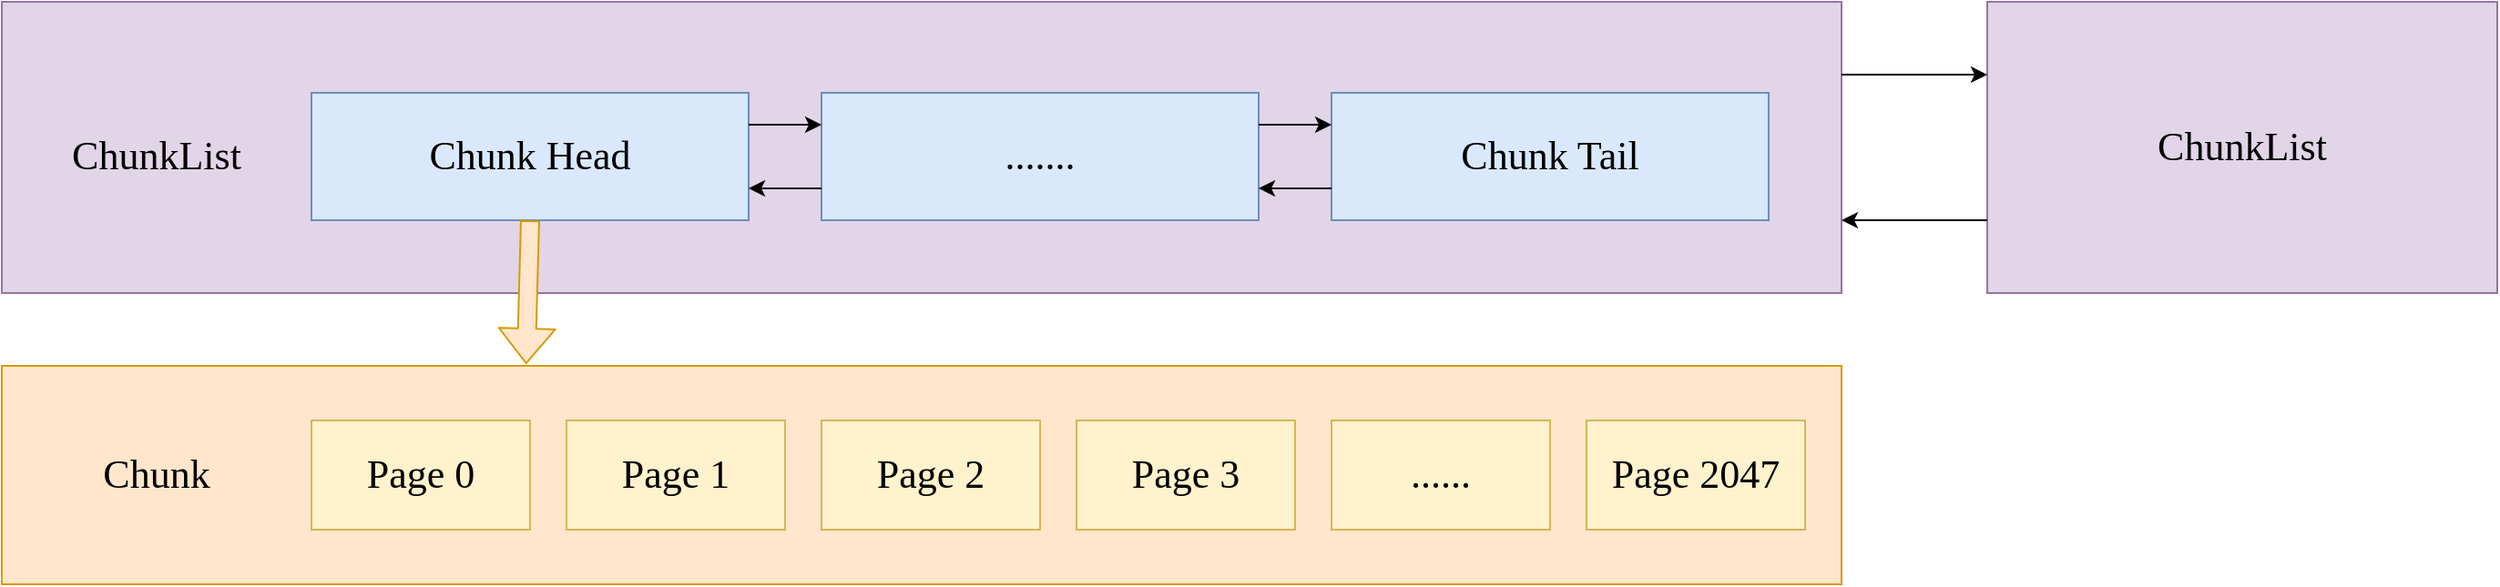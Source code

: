 <mxfile version="13.9.5" type="device"><diagram id="6stpHoZ3kOxAG43WA8uj" name="第 1 页"><mxGraphModel dx="2105" dy="961" grid="1" gridSize="10" guides="1" tooltips="1" connect="1" arrows="1" fold="1" page="1" pageScale="1" pageWidth="827" pageHeight="1169" math="0" shadow="0"><root><mxCell id="0"/><mxCell id="1" parent="0"/><mxCell id="Uq4eSuAbyful_xUQzfdy-4" value="" style="rounded=0;whiteSpace=wrap;html=1;fontFamily=Comic Sans MS;fontSize=22;fillColor=#e1d5e7;strokeColor=#9673a6;" vertex="1" parent="1"><mxGeometry x="-90" y="220" width="1010" height="160" as="geometry"/></mxCell><mxCell id="Uq4eSuAbyful_xUQzfdy-1" value="Chunk Head" style="rounded=0;whiteSpace=wrap;html=1;fontSize=22;fontFamily=Comic Sans MS;fillColor=#dae8fc;strokeColor=#6c8ebf;" vertex="1" parent="1"><mxGeometry x="80" y="270" width="240" height="70" as="geometry"/></mxCell><mxCell id="Uq4eSuAbyful_xUQzfdy-2" value="......." style="rounded=0;whiteSpace=wrap;html=1;fontSize=22;fontFamily=Comic Sans MS;fillColor=#dae8fc;strokeColor=#6c8ebf;" vertex="1" parent="1"><mxGeometry x="360" y="270" width="240" height="70" as="geometry"/></mxCell><mxCell id="Uq4eSuAbyful_xUQzfdy-3" value="Chunk Tail" style="rounded=0;whiteSpace=wrap;html=1;fontSize=22;fontFamily=Comic Sans MS;fillColor=#dae8fc;strokeColor=#6c8ebf;" vertex="1" parent="1"><mxGeometry x="640" y="270" width="240" height="70" as="geometry"/></mxCell><mxCell id="Uq4eSuAbyful_xUQzfdy-5" value="ChunkList" style="text;html=1;strokeColor=none;fillColor=none;align=center;verticalAlign=middle;whiteSpace=wrap;rounded=0;fontFamily=Comic Sans MS;fontSize=22;" vertex="1" parent="1"><mxGeometry x="-60" y="275" width="110" height="60" as="geometry"/></mxCell><mxCell id="Uq4eSuAbyful_xUQzfdy-6" value="" style="endArrow=classic;html=1;fontFamily=Comic Sans MS;fontSize=22;exitX=1;exitY=0.25;exitDx=0;exitDy=0;entryX=0;entryY=0.25;entryDx=0;entryDy=0;" edge="1" parent="1" source="Uq4eSuAbyful_xUQzfdy-1" target="Uq4eSuAbyful_xUQzfdy-2"><mxGeometry width="50" height="50" relative="1" as="geometry"><mxPoint x="200" y="550" as="sourcePoint"/><mxPoint x="250" y="500" as="targetPoint"/></mxGeometry></mxCell><mxCell id="Uq4eSuAbyful_xUQzfdy-7" value="" style="endArrow=classic;html=1;fontFamily=Comic Sans MS;fontSize=22;exitX=1;exitY=0.25;exitDx=0;exitDy=0;entryX=0;entryY=0.25;entryDx=0;entryDy=0;" edge="1" parent="1" source="Uq4eSuAbyful_xUQzfdy-2" target="Uq4eSuAbyful_xUQzfdy-3"><mxGeometry width="50" height="50" relative="1" as="geometry"><mxPoint x="390" y="500" as="sourcePoint"/><mxPoint x="440" y="450" as="targetPoint"/></mxGeometry></mxCell><mxCell id="Uq4eSuAbyful_xUQzfdy-8" value="" style="endArrow=classic;html=1;fontFamily=Comic Sans MS;fontSize=22;entryX=1;entryY=0.75;entryDx=0;entryDy=0;exitX=0;exitY=0.75;exitDx=0;exitDy=0;" edge="1" parent="1" source="Uq4eSuAbyful_xUQzfdy-2" target="Uq4eSuAbyful_xUQzfdy-1"><mxGeometry width="50" height="50" relative="1" as="geometry"><mxPoint x="300" y="480" as="sourcePoint"/><mxPoint x="350" y="430" as="targetPoint"/></mxGeometry></mxCell><mxCell id="Uq4eSuAbyful_xUQzfdy-9" value="" style="endArrow=classic;html=1;fontFamily=Comic Sans MS;fontSize=22;entryX=1;entryY=0.75;entryDx=0;entryDy=0;exitX=0;exitY=0.75;exitDx=0;exitDy=0;" edge="1" parent="1" source="Uq4eSuAbyful_xUQzfdy-3" target="Uq4eSuAbyful_xUQzfdy-2"><mxGeometry width="50" height="50" relative="1" as="geometry"><mxPoint x="440" y="480" as="sourcePoint"/><mxPoint x="490" y="430" as="targetPoint"/></mxGeometry></mxCell><mxCell id="Uq4eSuAbyful_xUQzfdy-10" value="ChunkList" style="rounded=0;whiteSpace=wrap;html=1;fontFamily=Comic Sans MS;fontSize=22;fillColor=#e1d5e7;strokeColor=#9673a6;" vertex="1" parent="1"><mxGeometry x="1000" y="220" width="280" height="160" as="geometry"/></mxCell><mxCell id="Uq4eSuAbyful_xUQzfdy-11" value="" style="endArrow=classic;html=1;fontFamily=Comic Sans MS;fontSize=22;exitX=1;exitY=0.25;exitDx=0;exitDy=0;entryX=0;entryY=0.25;entryDx=0;entryDy=0;" edge="1" parent="1" source="Uq4eSuAbyful_xUQzfdy-4" target="Uq4eSuAbyful_xUQzfdy-10"><mxGeometry width="50" height="50" relative="1" as="geometry"><mxPoint x="990" y="570" as="sourcePoint"/><mxPoint x="1040" y="520" as="targetPoint"/></mxGeometry></mxCell><mxCell id="Uq4eSuAbyful_xUQzfdy-12" value="" style="endArrow=classic;html=1;fontFamily=Comic Sans MS;fontSize=22;entryX=1;entryY=0.75;entryDx=0;entryDy=0;exitX=0;exitY=0.75;exitDx=0;exitDy=0;" edge="1" parent="1" source="Uq4eSuAbyful_xUQzfdy-10" target="Uq4eSuAbyful_xUQzfdy-4"><mxGeometry width="50" height="50" relative="1" as="geometry"><mxPoint x="1040" y="580" as="sourcePoint"/><mxPoint x="1090" y="530" as="targetPoint"/></mxGeometry></mxCell><mxCell id="Uq4eSuAbyful_xUQzfdy-13" value="" style="rounded=0;whiteSpace=wrap;html=1;fontFamily=Comic Sans MS;fontSize=22;fillColor=#ffe6cc;strokeColor=#d79b00;" vertex="1" parent="1"><mxGeometry x="-90" y="420" width="1010" height="120" as="geometry"/></mxCell><mxCell id="Uq4eSuAbyful_xUQzfdy-14" value="Chunk" style="text;html=1;strokeColor=none;fillColor=none;align=center;verticalAlign=middle;whiteSpace=wrap;rounded=0;fontFamily=Comic Sans MS;fontSize=22;" vertex="1" parent="1"><mxGeometry x="-45" y="465" width="80" height="30" as="geometry"/></mxCell><mxCell id="Uq4eSuAbyful_xUQzfdy-15" value="Page 0" style="rounded=0;whiteSpace=wrap;html=1;fontFamily=Comic Sans MS;fontSize=22;fillColor=#fff2cc;strokeColor=#d6b656;" vertex="1" parent="1"><mxGeometry x="80" y="450" width="120" height="60" as="geometry"/></mxCell><mxCell id="Uq4eSuAbyful_xUQzfdy-16" value="Page 1" style="rounded=0;whiteSpace=wrap;html=1;fontFamily=Comic Sans MS;fontSize=22;fillColor=#fff2cc;strokeColor=#d6b656;" vertex="1" parent="1"><mxGeometry x="220" y="450" width="120" height="60" as="geometry"/></mxCell><mxCell id="Uq4eSuAbyful_xUQzfdy-17" value="Page 2" style="rounded=0;whiteSpace=wrap;html=1;fontFamily=Comic Sans MS;fontSize=22;fillColor=#fff2cc;strokeColor=#d6b656;" vertex="1" parent="1"><mxGeometry x="360" y="450" width="120" height="60" as="geometry"/></mxCell><mxCell id="Uq4eSuAbyful_xUQzfdy-18" value="Page 3" style="rounded=0;whiteSpace=wrap;html=1;fontFamily=Comic Sans MS;fontSize=22;fillColor=#fff2cc;strokeColor=#d6b656;" vertex="1" parent="1"><mxGeometry x="500" y="450" width="120" height="60" as="geometry"/></mxCell><mxCell id="Uq4eSuAbyful_xUQzfdy-19" value="Page 2047" style="rounded=0;whiteSpace=wrap;html=1;fontFamily=Comic Sans MS;fontSize=22;fillColor=#fff2cc;strokeColor=#d6b656;" vertex="1" parent="1"><mxGeometry x="780" y="450" width="120" height="60" as="geometry"/></mxCell><mxCell id="Uq4eSuAbyful_xUQzfdy-20" value="......" style="rounded=0;whiteSpace=wrap;html=1;fontFamily=Comic Sans MS;fontSize=22;fillColor=#fff2cc;strokeColor=#d6b656;" vertex="1" parent="1"><mxGeometry x="640" y="450" width="120" height="60" as="geometry"/></mxCell><mxCell id="Uq4eSuAbyful_xUQzfdy-22" value="" style="shape=flexArrow;endArrow=classic;html=1;fontFamily=Comic Sans MS;fontSize=22;exitX=0.5;exitY=1;exitDx=0;exitDy=0;entryX=0.285;entryY=-0.008;entryDx=0;entryDy=0;entryPerimeter=0;fillColor=#ffe6cc;strokeColor=#d79b00;" edge="1" parent="1" source="Uq4eSuAbyful_xUQzfdy-1" target="Uq4eSuAbyful_xUQzfdy-13"><mxGeometry width="50" height="50" relative="1" as="geometry"><mxPoint x="-250" y="460" as="sourcePoint"/><mxPoint x="-200" y="410" as="targetPoint"/></mxGeometry></mxCell></root></mxGraphModel></diagram></mxfile>